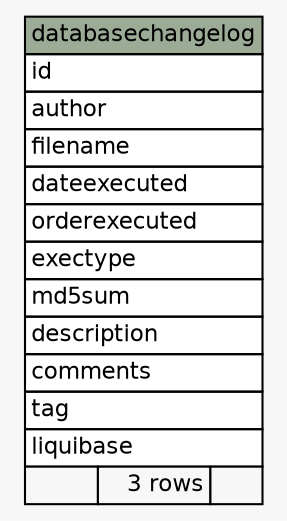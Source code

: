 // dot 2.36.0 on Windows 8.1 6.3
// SchemaSpy rev 590
digraph "databasechangelog" {
  graph [
    rankdir="RL"
    bgcolor="#f7f7f7"
    nodesep="0.18"
    ranksep="0.46"
    fontname="Helvetica"
    fontsize="11"
  ];
  node [
    fontname="Helvetica"
    fontsize="11"
    shape="plaintext"
  ];
  edge [
    arrowsize="0.8"
  ];
  "databasechangelog" [
    label=<
    <TABLE BORDER="0" CELLBORDER="1" CELLSPACING="0" BGCOLOR="#ffffff">
      <TR><TD COLSPAN="3" BGCOLOR="#9bab96" ALIGN="CENTER">databasechangelog</TD></TR>
      <TR><TD PORT="id" COLSPAN="3" ALIGN="LEFT">id</TD></TR>
      <TR><TD PORT="author" COLSPAN="3" ALIGN="LEFT">author</TD></TR>
      <TR><TD PORT="filename" COLSPAN="3" ALIGN="LEFT">filename</TD></TR>
      <TR><TD PORT="dateexecuted" COLSPAN="3" ALIGN="LEFT">dateexecuted</TD></TR>
      <TR><TD PORT="orderexecuted" COLSPAN="3" ALIGN="LEFT">orderexecuted</TD></TR>
      <TR><TD PORT="exectype" COLSPAN="3" ALIGN="LEFT">exectype</TD></TR>
      <TR><TD PORT="md5sum" COLSPAN="3" ALIGN="LEFT">md5sum</TD></TR>
      <TR><TD PORT="description" COLSPAN="3" ALIGN="LEFT">description</TD></TR>
      <TR><TD PORT="comments" COLSPAN="3" ALIGN="LEFT">comments</TD></TR>
      <TR><TD PORT="tag" COLSPAN="3" ALIGN="LEFT">tag</TD></TR>
      <TR><TD PORT="liquibase" COLSPAN="3" ALIGN="LEFT">liquibase</TD></TR>
      <TR><TD ALIGN="LEFT" BGCOLOR="#f7f7f7">  </TD><TD ALIGN="RIGHT" BGCOLOR="#f7f7f7">3 rows</TD><TD ALIGN="RIGHT" BGCOLOR="#f7f7f7">  </TD></TR>
    </TABLE>>
    URL="tables/databasechangelog.html"
    tooltip="databasechangelog"
  ];
}
